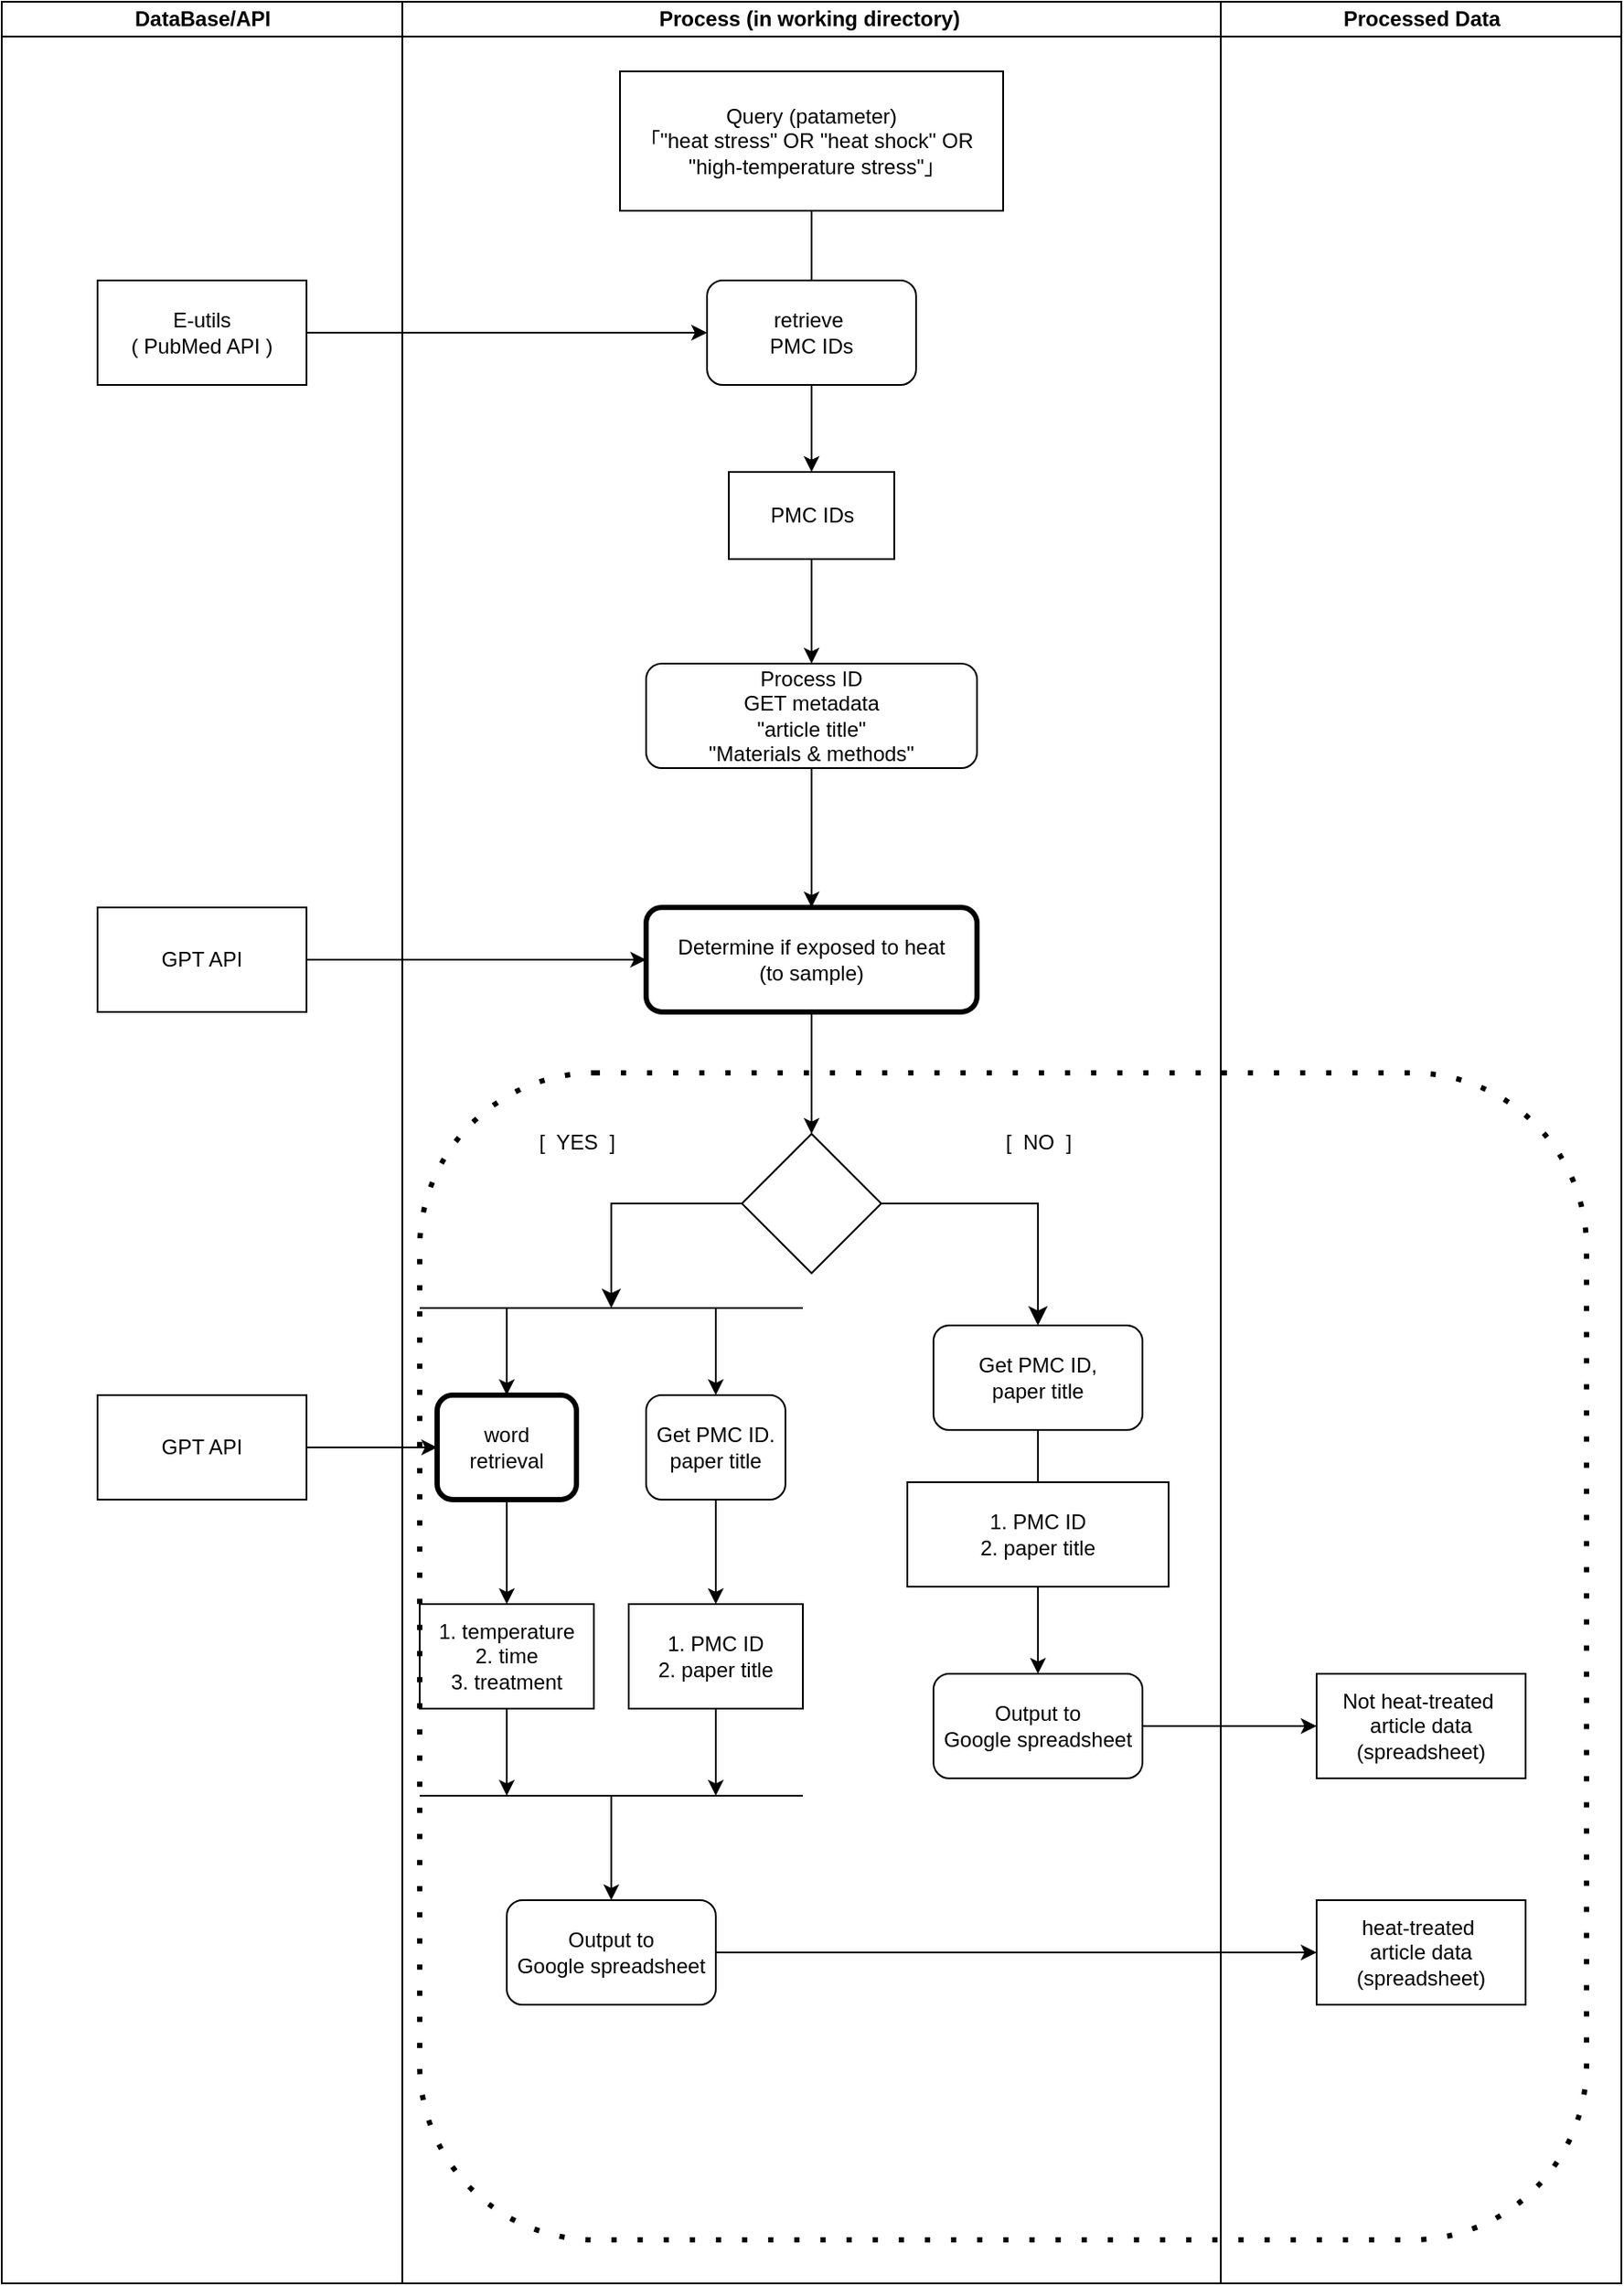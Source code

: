 <mxfile>
    <diagram id="XXfRp2zLRPGOdZGCUI0H" name="ページ1">
        <mxGraphModel dx="2251" dy="637" grid="1" gridSize="10" guides="1" tooltips="1" connect="1" arrows="1" fold="1" page="1" pageScale="1" pageWidth="1169" pageHeight="1654" math="0" shadow="0">
            <root>
                <mxCell id="0"/>
                <mxCell id="1" parent="0"/>
                <mxCell id="25" value="DataBase/API" style="swimlane;startSize=20;html=1;fillColor=default;swimlaneFillColor=default;" parent="1" vertex="1">
                    <mxGeometry x="-50" y="10" width="230" height="1310" as="geometry"/>
                </mxCell>
                <mxCell id="2" value="E-utils&lt;br&gt;( PubMed API )" style="rounded=0;whiteSpace=wrap;html=1;" parent="25" vertex="1">
                    <mxGeometry x="55" y="160" width="120" height="60" as="geometry"/>
                </mxCell>
                <mxCell id="46" value="GPT API" style="rounded=0;whiteSpace=wrap;html=1;" parent="25" vertex="1">
                    <mxGeometry x="55" y="520" width="120" height="60" as="geometry"/>
                </mxCell>
                <mxCell id="90" value="GPT API" style="rounded=0;whiteSpace=wrap;html=1;" parent="25" vertex="1">
                    <mxGeometry x="55" y="800" width="120" height="60" as="geometry"/>
                </mxCell>
                <mxCell id="28" value="Process (in working directory)&amp;nbsp;" style="swimlane;startSize=20;html=1;" parent="1" vertex="1">
                    <mxGeometry x="180" y="10" width="470" height="1310" as="geometry"/>
                </mxCell>
                <mxCell id="5" value="Query (patameter)&lt;br&gt;｢&quot;heat stress&quot; OR &quot;heat shock&quot; OR &quot;high-temperature stress&quot;｣" style="rounded=0;whiteSpace=wrap;html=1;" parent="28" vertex="1">
                    <mxGeometry x="125" y="40" width="220" height="80" as="geometry"/>
                </mxCell>
                <mxCell id="7" value="" style="endArrow=none;html=1;entryX=0.5;entryY=1;entryDx=0;entryDy=0;exitX=0.5;exitY=0;exitDx=0;exitDy=0;" parent="28" source="4" target="5" edge="1">
                    <mxGeometry width="50" height="50" relative="1" as="geometry">
                        <mxPoint x="279" y="270" as="sourcePoint"/>
                        <mxPoint x="329" y="220" as="targetPoint"/>
                    </mxGeometry>
                </mxCell>
                <mxCell id="4" value="retrieve&amp;nbsp;&lt;br&gt;PMC IDs" style="rounded=1;whiteSpace=wrap;html=1;" parent="28" vertex="1">
                    <mxGeometry x="175" y="160" width="120" height="60" as="geometry"/>
                </mxCell>
                <mxCell id="8" value="" style="endArrow=classic;html=1;exitX=0.5;exitY=1;exitDx=0;exitDy=0;entryX=0.5;entryY=0;entryDx=0;entryDy=0;" parent="28" source="4" target="56" edge="1">
                    <mxGeometry width="50" height="50" relative="1" as="geometry">
                        <mxPoint x="140" y="320" as="sourcePoint"/>
                        <mxPoint x="235" y="270" as="targetPoint"/>
                    </mxGeometry>
                </mxCell>
                <mxCell id="10" value="1. temperature&lt;br&gt;2. time&lt;br&gt;3. treatment" style="rounded=0;whiteSpace=wrap;html=1;" parent="28" vertex="1">
                    <mxGeometry x="10" y="920" width="100" height="60" as="geometry"/>
                </mxCell>
                <mxCell id="56" value="PMC IDs" style="rounded=0;whiteSpace=wrap;html=1;" parent="28" vertex="1">
                    <mxGeometry x="187.5" y="270" width="95" height="50" as="geometry"/>
                </mxCell>
                <mxCell id="96" value="" style="edgeStyle=none;html=1;" parent="28" source="44" target="95" edge="1">
                    <mxGeometry relative="1" as="geometry"/>
                </mxCell>
                <mxCell id="44" value="Get PMC ID.&lt;br&gt;paper title" style="rounded=1;whiteSpace=wrap;html=1;" parent="28" vertex="1">
                    <mxGeometry x="140" y="800" width="80" height="60" as="geometry"/>
                </mxCell>
                <mxCell id="62" value="Process ID&lt;br&gt;GET metadata&lt;br&gt;&quot;article title&quot;&lt;br&gt;&quot;Materials &amp;amp; methods&quot;" style="rounded=1;whiteSpace=wrap;html=1;" parent="28" vertex="1">
                    <mxGeometry x="140" y="380" width="190" height="60" as="geometry"/>
                </mxCell>
                <mxCell id="64" value="" style="endArrow=classic;html=1;exitX=0.5;exitY=1;exitDx=0;exitDy=0;" parent="28" source="56" target="62" edge="1">
                    <mxGeometry width="50" height="50" relative="1" as="geometry">
                        <mxPoint x="245" y="230" as="sourcePoint"/>
                        <mxPoint x="245" y="280" as="targetPoint"/>
                    </mxGeometry>
                </mxCell>
                <mxCell id="69" value="" style="edgeStyle=none;html=1;" parent="28" source="66" target="68" edge="1">
                    <mxGeometry relative="1" as="geometry"/>
                </mxCell>
                <mxCell id="66" value="Determine if exposed to heat&lt;br&gt;(to sample)" style="rounded=1;whiteSpace=wrap;html=1;strokeWidth=3;" parent="28" vertex="1">
                    <mxGeometry x="140" y="520" width="190" height="60" as="geometry"/>
                </mxCell>
                <mxCell id="65" value="" style="endArrow=classic;html=1;exitX=0.5;exitY=1;exitDx=0;exitDy=0;entryX=0.5;entryY=0;entryDx=0;entryDy=0;" parent="28" source="62" target="66" edge="1">
                    <mxGeometry width="50" height="50" relative="1" as="geometry">
                        <mxPoint x="245" y="330" as="sourcePoint"/>
                        <mxPoint x="235" y="510" as="targetPoint"/>
                    </mxGeometry>
                </mxCell>
                <mxCell id="68" value="" style="rhombus;whiteSpace=wrap;html=1;strokeWidth=1;fillColor=none;" parent="28" vertex="1">
                    <mxGeometry x="195" y="650" width="80" height="80" as="geometry"/>
                </mxCell>
                <mxCell id="70" value="[&amp;nbsp; YES&amp;nbsp; ]" style="text;html=1;align=center;verticalAlign=middle;resizable=0;points=[];autosize=1;strokeColor=none;fillColor=none;" parent="28" vertex="1">
                    <mxGeometry x="65" y="640" width="70" height="30" as="geometry"/>
                </mxCell>
                <mxCell id="71" value="[&amp;nbsp; NO&amp;nbsp; ]" style="text;html=1;align=center;verticalAlign=middle;resizable=0;points=[];autosize=1;strokeColor=none;fillColor=none;" parent="28" vertex="1">
                    <mxGeometry x="335" y="640" width="60" height="30" as="geometry"/>
                </mxCell>
                <mxCell id="75" value="" style="edgeStyle=none;html=1;" parent="28" source="72" edge="1">
                    <mxGeometry relative="1" as="geometry">
                        <mxPoint x="365" y="860" as="targetPoint"/>
                    </mxGeometry>
                </mxCell>
                <mxCell id="72" value="Get PMC ID, &lt;br&gt;paper title" style="rounded=1;whiteSpace=wrap;html=1;strokeWidth=1;fillColor=none;" parent="28" vertex="1">
                    <mxGeometry x="305" y="760" width="120" height="60" as="geometry"/>
                </mxCell>
                <mxCell id="83" value="" style="edgeStyle=none;html=1;" parent="28" source="74" target="76" edge="1">
                    <mxGeometry relative="1" as="geometry"/>
                </mxCell>
                <mxCell id="74" value="1. PMC ID&lt;br&gt;2. paper title" style="rounded=0;whiteSpace=wrap;html=1;" parent="28" vertex="1">
                    <mxGeometry x="290" y="850" width="150" height="60" as="geometry"/>
                </mxCell>
                <mxCell id="76" value="Output to &lt;br&gt;Google spreadsheet" style="rounded=1;whiteSpace=wrap;html=1;" parent="28" vertex="1">
                    <mxGeometry x="305" y="960" width="120" height="60" as="geometry"/>
                </mxCell>
                <mxCell id="87" value="" style="edgeStyle=segmentEdgeStyle;endArrow=classic;html=1;curved=0;rounded=0;endSize=8;startSize=8;exitX=1;exitY=0.5;exitDx=0;exitDy=0;entryX=0.5;entryY=0;entryDx=0;entryDy=0;" parent="28" source="68" target="72" edge="1">
                    <mxGeometry width="50" height="50" relative="1" as="geometry">
                        <mxPoint x="205" y="700" as="sourcePoint"/>
                        <mxPoint x="130" y="760" as="targetPoint"/>
                    </mxGeometry>
                </mxCell>
                <mxCell id="92" value="" style="edgeStyle=none;html=1;" parent="28" source="88" target="10" edge="1">
                    <mxGeometry relative="1" as="geometry"/>
                </mxCell>
                <mxCell id="88" value="word &lt;br&gt;retrieval" style="rounded=1;whiteSpace=wrap;html=1;strokeWidth=3;" parent="28" vertex="1">
                    <mxGeometry x="20" y="800" width="80" height="60" as="geometry"/>
                </mxCell>
                <mxCell id="95" value="1. PMC ID&lt;br&gt;2. paper title" style="rounded=0;whiteSpace=wrap;html=1;" parent="28" vertex="1">
                    <mxGeometry x="130" y="920" width="100" height="60" as="geometry"/>
                </mxCell>
                <mxCell id="97" value="" style="endArrow=none;html=1;" parent="28" edge="1">
                    <mxGeometry width="50" height="50" relative="1" as="geometry">
                        <mxPoint x="230" y="1030" as="sourcePoint"/>
                        <mxPoint x="10" y="1030" as="targetPoint"/>
                        <Array as="points">
                            <mxPoint x="120" y="1030"/>
                        </Array>
                    </mxGeometry>
                </mxCell>
                <mxCell id="100" value="Output to &lt;br&gt;Google spreadsheet" style="rounded=1;whiteSpace=wrap;html=1;" parent="28" vertex="1">
                    <mxGeometry x="60" y="1090" width="120" height="60" as="geometry"/>
                </mxCell>
                <mxCell id="103" value="" style="rounded=1;whiteSpace=wrap;html=1;dashed=1;dashPattern=1 4;fillColor=none;strokeWidth=3;" parent="28" vertex="1">
                    <mxGeometry x="10" y="615" width="670" height="670" as="geometry"/>
                </mxCell>
                <mxCell id="29" value="Processed Data" style="swimlane;startSize=20;html=1;" parent="1" vertex="1">
                    <mxGeometry x="650" y="10" width="230" height="1310" as="geometry"/>
                </mxCell>
                <mxCell id="32" value="Not heat-treated&amp;nbsp;&lt;br&gt;article data&lt;br&gt;(spreadsheet)" style="rounded=0;whiteSpace=wrap;html=1;" parent="29" vertex="1">
                    <mxGeometry x="55" y="960" width="120" height="60" as="geometry"/>
                </mxCell>
                <mxCell id="15" value="heat-treated&amp;nbsp;&lt;br&gt;article data&lt;br&gt;(spreadsheet)" style="rounded=0;whiteSpace=wrap;html=1;" parent="29" vertex="1">
                    <mxGeometry x="55" y="1090" width="120" height="60" as="geometry"/>
                </mxCell>
                <mxCell id="48" value="" style="endArrow=classic;html=1;entryX=0;entryY=0.5;entryDx=0;entryDy=0;exitX=1;exitY=0.5;exitDx=0;exitDy=0;" parent="1" source="46" target="66" edge="1">
                    <mxGeometry width="50" height="50" relative="1" as="geometry">
                        <mxPoint x="160" y="550" as="sourcePoint"/>
                        <mxPoint x="240" y="330" as="targetPoint"/>
                    </mxGeometry>
                </mxCell>
                <mxCell id="57" value="" style="edgeStyle=none;html=1;" parent="1" source="2" target="4" edge="1">
                    <mxGeometry relative="1" as="geometry"/>
                </mxCell>
                <mxCell id="78" value="" style="edgeStyle=none;html=1;" parent="1" source="76" target="32" edge="1">
                    <mxGeometry relative="1" as="geometry"/>
                </mxCell>
                <mxCell id="81" value="" style="endArrow=none;html=1;" parent="1" edge="1">
                    <mxGeometry width="50" height="50" relative="1" as="geometry">
                        <mxPoint x="410" y="760" as="sourcePoint"/>
                        <mxPoint x="190" y="760" as="targetPoint"/>
                    </mxGeometry>
                </mxCell>
                <mxCell id="84" value="" style="endArrow=classic;html=1;entryX=0.5;entryY=0;entryDx=0;entryDy=0;" parent="1" target="44" edge="1">
                    <mxGeometry width="50" height="50" relative="1" as="geometry">
                        <mxPoint x="360" y="760" as="sourcePoint"/>
                        <mxPoint x="310" y="810" as="targetPoint"/>
                    </mxGeometry>
                </mxCell>
                <mxCell id="86" value="" style="edgeStyle=segmentEdgeStyle;endArrow=classic;html=1;curved=0;rounded=0;endSize=8;startSize=8;exitX=0;exitY=0.5;exitDx=0;exitDy=0;" parent="1" source="68" edge="1">
                    <mxGeometry width="50" height="50" relative="1" as="geometry">
                        <mxPoint x="470" y="980" as="sourcePoint"/>
                        <mxPoint x="300" y="760" as="targetPoint"/>
                    </mxGeometry>
                </mxCell>
                <mxCell id="89" value="" style="endArrow=classic;html=1;entryX=0.5;entryY=0;entryDx=0;entryDy=0;" parent="1" target="88" edge="1">
                    <mxGeometry width="50" height="50" relative="1" as="geometry">
                        <mxPoint x="240" y="760" as="sourcePoint"/>
                        <mxPoint x="370" y="820" as="targetPoint"/>
                    </mxGeometry>
                </mxCell>
                <mxCell id="91" value="" style="edgeStyle=none;html=1;" parent="1" source="90" target="88" edge="1">
                    <mxGeometry relative="1" as="geometry"/>
                </mxCell>
                <mxCell id="98" style="edgeStyle=none;html=1;" parent="1" source="10" edge="1">
                    <mxGeometry relative="1" as="geometry">
                        <mxPoint x="240" y="1040" as="targetPoint"/>
                    </mxGeometry>
                </mxCell>
                <mxCell id="99" style="edgeStyle=none;html=1;exitX=0.5;exitY=1;exitDx=0;exitDy=0;" parent="1" source="95" edge="1">
                    <mxGeometry relative="1" as="geometry">
                        <mxPoint x="360" y="1040" as="targetPoint"/>
                    </mxGeometry>
                </mxCell>
                <mxCell id="102" style="edgeStyle=none;html=1;entryX=0.5;entryY=0;entryDx=0;entryDy=0;" parent="1" target="100" edge="1">
                    <mxGeometry relative="1" as="geometry">
                        <mxPoint x="260" y="1060" as="targetPoint"/>
                        <mxPoint x="300" y="1040" as="sourcePoint"/>
                    </mxGeometry>
                </mxCell>
                <mxCell id="14" value="" style="endArrow=classic;html=1;exitX=1;exitY=0.5;exitDx=0;exitDy=0;entryX=0;entryY=0.5;entryDx=0;entryDy=0;" parent="1" source="100" target="15" edge="1">
                    <mxGeometry width="50" height="50" relative="1" as="geometry">
                        <mxPoint x="425" y="1200" as="sourcePoint"/>
                        <mxPoint x="540" y="690" as="targetPoint"/>
                    </mxGeometry>
                </mxCell>
            </root>
        </mxGraphModel>
    </diagram>
</mxfile>